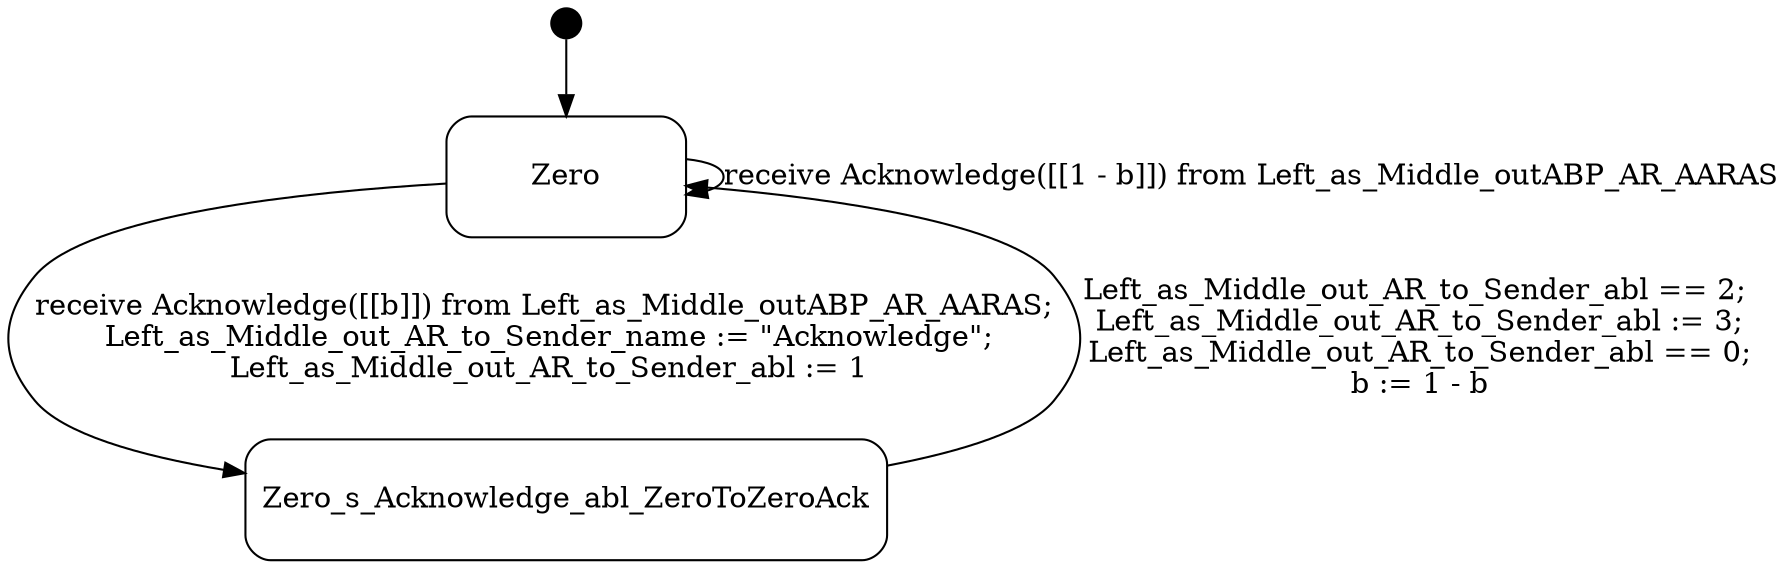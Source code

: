 digraph Left_as_Middle_outABP_AR_AR {
  compound = true;
  rank = LR;
node [shape = "point", height = "0.2"] Zero_extra node [shape = "Mrecord", height = "0.8", width = "1.6"] Zero Zero_extra -> Zero

node [shape = "Mrecord", height = "0.8", width = "1.6"] Zero_s_Acknowledge_abl_ZeroToZeroAck



Zero -> Zero_s_Acknowledge_abl_ZeroToZeroAck [label = "receive Acknowledge([[b]]) from Left_as_Middle_outABP_AR_AARAS;\n Left_as_Middle_out_AR_to_Sender_name := \"Acknowledge\";\n Left_as_Middle_out_AR_to_Sender_abl := 1"];

Zero -> Zero [label = "receive Acknowledge([[1 - b]]) from Left_as_Middle_outABP_AR_AARAS"];

Zero_s_Acknowledge_abl_ZeroToZeroAck -> Zero [label = "Left_as_Middle_out_AR_to_Sender_abl == 2;\n Left_as_Middle_out_AR_to_Sender_abl := 3;\n Left_as_Middle_out_AR_to_Sender_abl == 0;\n b := 1 - b"];

}
